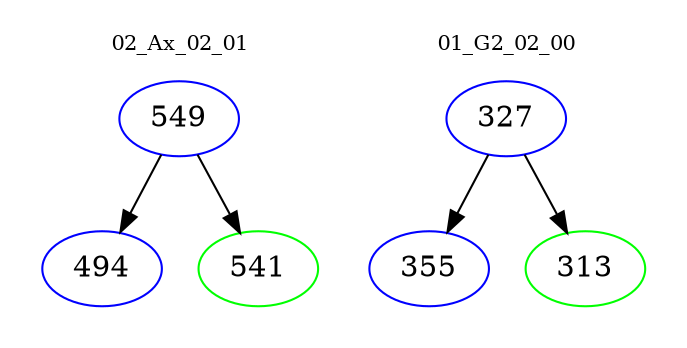 digraph{
subgraph cluster_0 {
color = white
label = "02_Ax_02_01";
fontsize=10;
T0_549 [label="549", color="blue"]
T0_549 -> T0_494 [color="black"]
T0_494 [label="494", color="blue"]
T0_549 -> T0_541 [color="black"]
T0_541 [label="541", color="green"]
}
subgraph cluster_1 {
color = white
label = "01_G2_02_00";
fontsize=10;
T1_327 [label="327", color="blue"]
T1_327 -> T1_355 [color="black"]
T1_355 [label="355", color="blue"]
T1_327 -> T1_313 [color="black"]
T1_313 [label="313", color="green"]
}
}

